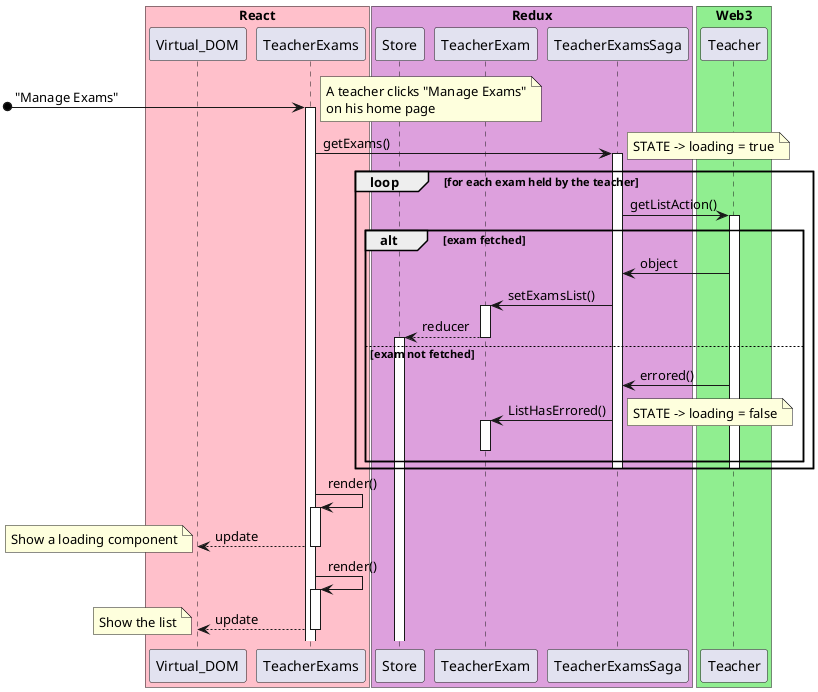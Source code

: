 @startuml

box "React" #Pink
participant Virtual_DOM
participant TeacherExams
end box

box "Redux" #Plum
participant Store
participant TeacherExam
participant TeacherExamsSaga
end box

box "Web3" #LightGreen
participant Teacher
end box

[o-> TeacherExams: "Manage Exams"
note left: A teacher clicks "Manage Exams"\non his home page
activate TeacherExams

TeacherExams -> TeacherExamsSaga: getExams()
activate TeacherExamsSaga
note right: STATE -> loading = true

loop for each exam held by the teacher
TeacherExamsSaga -> Teacher: getListAction()
activate Teacher
    alt exam fetched
        Teacher -> TeacherExamsSaga: object
        TeacherExamsSaga -> TeacherExam : setExamsList()
        activate TeacherExam
        TeacherExam --> Store: reducer
        deactivate TeacherExam

        activate Store
        deactivate Store
    else exam not fetched
        Teacher -> TeacherExamsSaga: errored()
        TeacherExamsSaga -> TeacherExam : ListHasErrored()
        activate TeacherExam
        deactivate TeacherExam
        note right: STATE -> loading = false

    end
    deactivate Teacher
    deactivate TeacherExamsSaga
end

TeacherExams -> TeacherExams: render()
activate TeacherExams

TeacherExams --> Virtual_DOM: update
note left: Show a loading component
deactivate TeacherExams

TeacherExams -> TeacherExams: render()
activate TeacherExams

TeacherExams --> Virtual_DOM: update
note left: Show the list


deactivate TeacherExams


@enduml